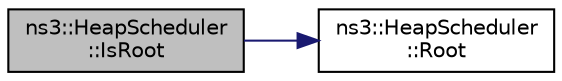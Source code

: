 digraph "ns3::HeapScheduler::IsRoot"
{
  edge [fontname="Helvetica",fontsize="10",labelfontname="Helvetica",labelfontsize="10"];
  node [fontname="Helvetica",fontsize="10",shape=record];
  rankdir="LR";
  Node1 [label="ns3::HeapScheduler\l::IsRoot",height=0.2,width=0.4,color="black", fillcolor="grey75", style="filled", fontcolor="black"];
  Node1 -> Node2 [color="midnightblue",fontsize="10",style="solid"];
  Node2 [label="ns3::HeapScheduler\l::Root",height=0.2,width=0.4,color="black", fillcolor="white", style="filled",URL="$da/db2/classns3_1_1HeapScheduler.html#afed423f2a8e0e2a00d1d6b8449854505"];
}
